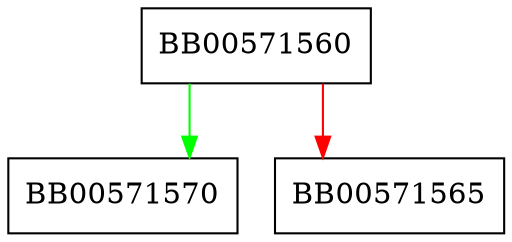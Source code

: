 digraph NCONF_load_bio {
  node [shape="box"];
  graph [splines=ortho];
  BB00571560 -> BB00571570 [color="green"];
  BB00571560 -> BB00571565 [color="red"];
}
